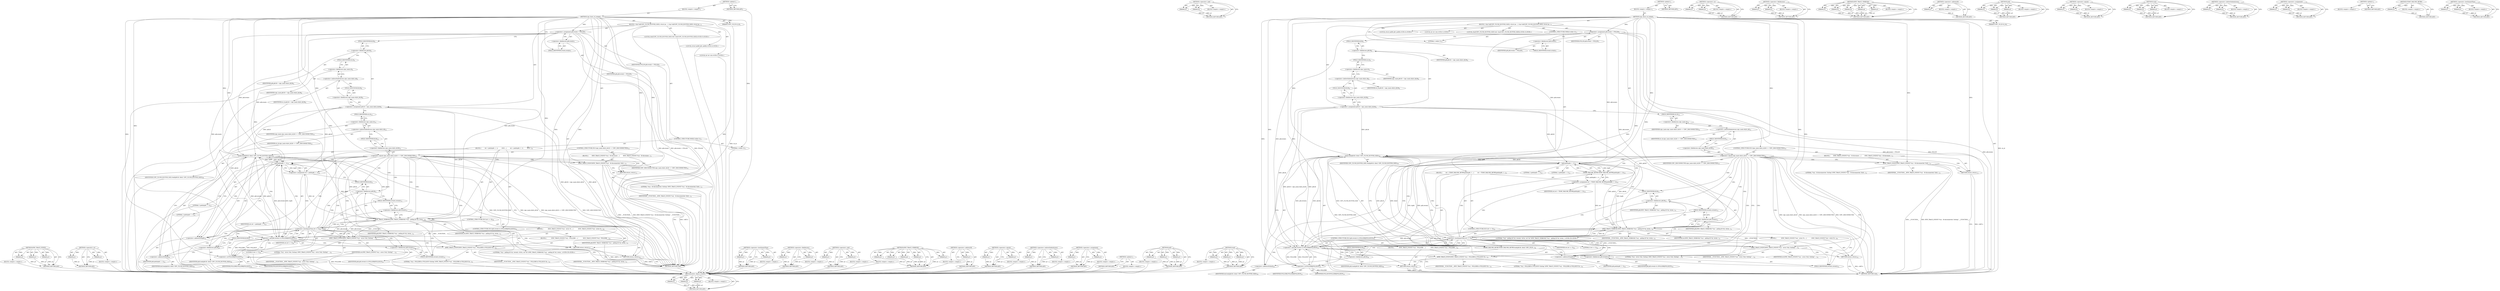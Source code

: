 digraph "&lt;operator&gt;.lessEqualsThan" {
vulnerable_146 [label=<(METHOD,BTIF_TRACE_EVENT)>];
vulnerable_147 [label=<(PARAM,p1)>];
vulnerable_148 [label=<(PARAM,p2)>];
vulnerable_149 [label=<(PARAM,p3)>];
vulnerable_150 [label=<(BLOCK,&lt;empty&gt;,&lt;empty&gt;)>];
vulnerable_151 [label=<(METHOD_RETURN,ANY)>];
vulnerable_175 [label=<(METHOD,&lt;operator&gt;.or)>];
vulnerable_176 [label=<(PARAM,p1)>];
vulnerable_177 [label=<(PARAM,p2)>];
vulnerable_178 [label=<(BLOCK,&lt;empty&gt;,&lt;empty&gt;)>];
vulnerable_179 [label=<(METHOD_RETURN,ANY)>];
vulnerable_6 [label=<(METHOD,&lt;global&gt;)<SUB>1</SUB>>];
vulnerable_7 [label=<(BLOCK,&lt;empty&gt;,&lt;empty&gt;)<SUB>1</SUB>>];
vulnerable_8 [label=<(METHOD,uipc_flush_ch_locked)<SUB>1</SUB>>];
vulnerable_9 [label=<(PARAM,tUIPC_CH_ID ch_id)<SUB>1</SUB>>];
vulnerable_10 [label=<(BLOCK,{
 char buf[UIPC_FLUSH_BUFFER_SIZE];
 struct po...,{
 char buf[UIPC_FLUSH_BUFFER_SIZE];
 struct po...)<SUB>2</SUB>>];
vulnerable_11 [label="<(LOCAL,char[UIPC_FLUSH_BUFFER_SIZE] buf: char[UIPC_FLUSH_BUFFER_SIZE])<SUB>3</SUB>>"];
vulnerable_12 [label="<(LOCAL,struct pollfd pfd: pollfd)<SUB>4</SUB>>"];
vulnerable_13 [label="<(LOCAL,int ret: int)<SUB>5</SUB>>"];
vulnerable_14 [label=<(&lt;operator&gt;.assignment,pfd.events = POLLIN)<SUB>7</SUB>>];
vulnerable_15 [label=<(&lt;operator&gt;.fieldAccess,pfd.events)<SUB>7</SUB>>];
vulnerable_16 [label=<(IDENTIFIER,pfd,pfd.events = POLLIN)<SUB>7</SUB>>];
vulnerable_17 [label=<(FIELD_IDENTIFIER,events,events)<SUB>7</SUB>>];
vulnerable_18 [label=<(IDENTIFIER,POLLIN,pfd.events = POLLIN)<SUB>7</SUB>>];
vulnerable_19 [label=<(&lt;operator&gt;.assignment,pfd.fd = uipc_main.ch[ch_id].fd)<SUB>8</SUB>>];
vulnerable_20 [label=<(&lt;operator&gt;.fieldAccess,pfd.fd)<SUB>8</SUB>>];
vulnerable_21 [label=<(IDENTIFIER,pfd,pfd.fd = uipc_main.ch[ch_id].fd)<SUB>8</SUB>>];
vulnerable_22 [label=<(FIELD_IDENTIFIER,fd,fd)<SUB>8</SUB>>];
vulnerable_23 [label=<(&lt;operator&gt;.fieldAccess,uipc_main.ch[ch_id].fd)<SUB>8</SUB>>];
vulnerable_24 [label=<(&lt;operator&gt;.indirectIndexAccess,uipc_main.ch[ch_id])<SUB>8</SUB>>];
vulnerable_25 [label=<(&lt;operator&gt;.fieldAccess,uipc_main.ch)<SUB>8</SUB>>];
vulnerable_26 [label=<(IDENTIFIER,uipc_main,pfd.fd = uipc_main.ch[ch_id].fd)<SUB>8</SUB>>];
vulnerable_27 [label=<(FIELD_IDENTIFIER,ch,ch)<SUB>8</SUB>>];
vulnerable_28 [label=<(IDENTIFIER,ch_id,pfd.fd = uipc_main.ch[ch_id].fd)<SUB>8</SUB>>];
vulnerable_29 [label=<(FIELD_IDENTIFIER,fd,fd)<SUB>8</SUB>>];
vulnerable_30 [label=<(CONTROL_STRUCTURE,IF,if (uipc_main.ch[ch_id].fd == UIPC_DISCONNECTED))<SUB>10</SUB>>];
vulnerable_31 [label=<(&lt;operator&gt;.equals,uipc_main.ch[ch_id].fd == UIPC_DISCONNECTED)<SUB>10</SUB>>];
vulnerable_32 [label=<(&lt;operator&gt;.fieldAccess,uipc_main.ch[ch_id].fd)<SUB>10</SUB>>];
vulnerable_33 [label=<(&lt;operator&gt;.indirectIndexAccess,uipc_main.ch[ch_id])<SUB>10</SUB>>];
vulnerable_34 [label=<(&lt;operator&gt;.fieldAccess,uipc_main.ch)<SUB>10</SUB>>];
vulnerable_35 [label=<(IDENTIFIER,uipc_main,uipc_main.ch[ch_id].fd == UIPC_DISCONNECTED)<SUB>10</SUB>>];
vulnerable_36 [label=<(FIELD_IDENTIFIER,ch,ch)<SUB>10</SUB>>];
vulnerable_37 [label=<(IDENTIFIER,ch_id,uipc_main.ch[ch_id].fd == UIPC_DISCONNECTED)<SUB>10</SUB>>];
vulnerable_38 [label=<(FIELD_IDENTIFIER,fd,fd)<SUB>10</SUB>>];
vulnerable_39 [label=<(IDENTIFIER,UIPC_DISCONNECTED,uipc_main.ch[ch_id].fd == UIPC_DISCONNECTED)<SUB>10</SUB>>];
vulnerable_40 [label=<(BLOCK,{
        BTIF_TRACE_EVENT(&quot;%s() - fd disconnec...,{
        BTIF_TRACE_EVENT(&quot;%s() - fd disconnec...)<SUB>11</SUB>>];
vulnerable_41 [label=<(BTIF_TRACE_EVENT,BTIF_TRACE_EVENT(&quot;%s() - fd disconnected. Exiti...)<SUB>12</SUB>>];
vulnerable_42 [label=<(LITERAL,&quot;%s() - fd disconnected. Exiting&quot;,BTIF_TRACE_EVENT(&quot;%s() - fd disconnected. Exiti...)<SUB>12</SUB>>];
vulnerable_43 [label=<(IDENTIFIER,__FUNCTION__,BTIF_TRACE_EVENT(&quot;%s() - fd disconnected. Exiti...)<SUB>12</SUB>>];
vulnerable_44 [label=<(RETURN,return;,return;)<SUB>13</SUB>>];
vulnerable_45 [label=<(CONTROL_STRUCTURE,WHILE,while (1))<SUB>17</SUB>>];
vulnerable_46 [label=<(LITERAL,1,while (1))<SUB>17</SUB>>];
vulnerable_47 [label=<(BLOCK,{
        ret = poll(&amp;pfd, 1, 1);
         BTIF...,{
        ret = poll(&amp;pfd, 1, 1);
         BTIF...)<SUB>18</SUB>>];
vulnerable_48 [label=<(&lt;operator&gt;.assignment,ret = poll(&amp;pfd, 1, 1))<SUB>19</SUB>>];
vulnerable_49 [label=<(IDENTIFIER,ret,ret = poll(&amp;pfd, 1, 1))<SUB>19</SUB>>];
vulnerable_50 [label=<(poll,poll(&amp;pfd, 1, 1))<SUB>19</SUB>>];
vulnerable_51 [label=<(&lt;operator&gt;.addressOf,&amp;pfd)<SUB>19</SUB>>];
vulnerable_52 [label=<(IDENTIFIER,pfd,poll(&amp;pfd, 1, 1))<SUB>19</SUB>>];
vulnerable_53 [label=<(LITERAL,1,poll(&amp;pfd, 1, 1))<SUB>19</SUB>>];
vulnerable_54 [label=<(LITERAL,1,poll(&amp;pfd, 1, 1))<SUB>19</SUB>>];
vulnerable_55 [label=<(BTIF_TRACE_VERBOSE,BTIF_TRACE_VERBOSE(&quot;%s() - polling fd %d, reven...)<SUB>20</SUB>>];
vulnerable_56 [label="<(LITERAL,&quot;%s() - polling fd %d, revents: 0x%x, ret %d&quot;,BTIF_TRACE_VERBOSE(&quot;%s() - polling fd %d, reven...)<SUB>20</SUB>>"];
vulnerable_57 [label=<(IDENTIFIER,__FUNCTION__,BTIF_TRACE_VERBOSE(&quot;%s() - polling fd %d, reven...)<SUB>21</SUB>>];
vulnerable_58 [label=<(&lt;operator&gt;.fieldAccess,pfd.fd)<SUB>21</SUB>>];
vulnerable_59 [label=<(IDENTIFIER,pfd,BTIF_TRACE_VERBOSE(&quot;%s() - polling fd %d, reven...)<SUB>21</SUB>>];
vulnerable_60 [label=<(FIELD_IDENTIFIER,fd,fd)<SUB>21</SUB>>];
vulnerable_61 [label=<(&lt;operator&gt;.fieldAccess,pfd.revents)<SUB>21</SUB>>];
vulnerable_62 [label=<(IDENTIFIER,pfd,BTIF_TRACE_VERBOSE(&quot;%s() - polling fd %d, reven...)<SUB>21</SUB>>];
vulnerable_63 [label=<(FIELD_IDENTIFIER,revents,revents)<SUB>21</SUB>>];
vulnerable_64 [label=<(IDENTIFIER,ret,BTIF_TRACE_VERBOSE(&quot;%s() - polling fd %d, reven...)<SUB>21</SUB>>];
vulnerable_65 [label=<(CONTROL_STRUCTURE,IF,if (pfd.revents &amp; (POLLERR|POLLHUP)))<SUB>23</SUB>>];
vulnerable_66 [label=<(&lt;operator&gt;.and,pfd.revents &amp; (POLLERR|POLLHUP))<SUB>23</SUB>>];
vulnerable_67 [label=<(&lt;operator&gt;.fieldAccess,pfd.revents)<SUB>23</SUB>>];
vulnerable_68 [label=<(IDENTIFIER,pfd,pfd.revents &amp; (POLLERR|POLLHUP))<SUB>23</SUB>>];
vulnerable_69 [label=<(FIELD_IDENTIFIER,revents,revents)<SUB>23</SUB>>];
vulnerable_70 [label=<(&lt;operator&gt;.or,POLLERR|POLLHUP)<SUB>23</SUB>>];
vulnerable_71 [label=<(IDENTIFIER,POLLERR,POLLERR|POLLHUP)<SUB>23</SUB>>];
vulnerable_72 [label=<(IDENTIFIER,POLLHUP,POLLERR|POLLHUP)<SUB>23</SUB>>];
vulnerable_73 [label=<(BLOCK,{
            BTIF_TRACE_EVENT(&quot;%s() - POLLERR ...,{
            BTIF_TRACE_EVENT(&quot;%s() - POLLERR ...)<SUB>24</SUB>>];
vulnerable_74 [label=<(BTIF_TRACE_EVENT,BTIF_TRACE_EVENT(&quot;%s() - POLLERR or POLLHUP. Ex...)<SUB>25</SUB>>];
vulnerable_75 [label=<(LITERAL,&quot;%s() - POLLERR or POLLHUP. Exiting&quot;,BTIF_TRACE_EVENT(&quot;%s() - POLLERR or POLLHUP. Ex...)<SUB>25</SUB>>];
vulnerable_76 [label=<(IDENTIFIER,__FUNCTION__,BTIF_TRACE_EVENT(&quot;%s() - POLLERR or POLLHUP. Ex...)<SUB>25</SUB>>];
vulnerable_77 [label=<(RETURN,return;,return;)<SUB>26</SUB>>];
vulnerable_78 [label=<(CONTROL_STRUCTURE,IF,if (ret &lt;= 0))<SUB>29</SUB>>];
vulnerable_79 [label=<(&lt;operator&gt;.lessEqualsThan,ret &lt;= 0)<SUB>29</SUB>>];
vulnerable_80 [label=<(IDENTIFIER,ret,ret &lt;= 0)<SUB>29</SUB>>];
vulnerable_81 [label=<(LITERAL,0,ret &lt;= 0)<SUB>29</SUB>>];
vulnerable_82 [label=<(BLOCK,{
            BTIF_TRACE_EVENT(&quot;%s() - error (%...,{
            BTIF_TRACE_EVENT(&quot;%s() - error (%...)<SUB>30</SUB>>];
vulnerable_83 [label=<(BTIF_TRACE_EVENT,BTIF_TRACE_EVENT(&quot;%s() - error (%d). Exiting&quot;, ...)<SUB>31</SUB>>];
vulnerable_84 [label=<(LITERAL,&quot;%s() - error (%d). Exiting&quot;,BTIF_TRACE_EVENT(&quot;%s() - error (%d). Exiting&quot;, ...)<SUB>31</SUB>>];
vulnerable_85 [label=<(IDENTIFIER,__FUNCTION__,BTIF_TRACE_EVENT(&quot;%s() - error (%d). Exiting&quot;, ...)<SUB>31</SUB>>];
vulnerable_86 [label=<(IDENTIFIER,ret,BTIF_TRACE_EVENT(&quot;%s() - error (%d). Exiting&quot;, ...)<SUB>31</SUB>>];
vulnerable_87 [label=<(RETURN,return;,return;)<SUB>32</SUB>>];
vulnerable_88 [label=<(read,read(pfd.fd, &amp;buf, UIPC_FLUSH_BUFFER_SIZE))<SUB>38</SUB>>];
vulnerable_89 [label=<(&lt;operator&gt;.fieldAccess,pfd.fd)<SUB>38</SUB>>];
vulnerable_90 [label=<(IDENTIFIER,pfd,read(pfd.fd, &amp;buf, UIPC_FLUSH_BUFFER_SIZE))<SUB>38</SUB>>];
vulnerable_91 [label=<(FIELD_IDENTIFIER,fd,fd)<SUB>38</SUB>>];
vulnerable_92 [label=<(&lt;operator&gt;.addressOf,&amp;buf)<SUB>38</SUB>>];
vulnerable_93 [label=<(IDENTIFIER,buf,read(pfd.fd, &amp;buf, UIPC_FLUSH_BUFFER_SIZE))<SUB>38</SUB>>];
vulnerable_94 [label=<(IDENTIFIER,UIPC_FLUSH_BUFFER_SIZE,read(pfd.fd, &amp;buf, UIPC_FLUSH_BUFFER_SIZE))<SUB>38</SUB>>];
vulnerable_95 [label=<(METHOD_RETURN,void)<SUB>1</SUB>>];
vulnerable_97 [label=<(METHOD_RETURN,ANY)<SUB>1</SUB>>];
vulnerable_180 [label=<(METHOD,&lt;operator&gt;.lessEqualsThan)>];
vulnerable_181 [label=<(PARAM,p1)>];
vulnerable_182 [label=<(PARAM,p2)>];
vulnerable_183 [label=<(BLOCK,&lt;empty&gt;,&lt;empty&gt;)>];
vulnerable_184 [label=<(METHOD_RETURN,ANY)>];
vulnerable_131 [label=<(METHOD,&lt;operator&gt;.fieldAccess)>];
vulnerable_132 [label=<(PARAM,p1)>];
vulnerable_133 [label=<(PARAM,p2)>];
vulnerable_134 [label=<(BLOCK,&lt;empty&gt;,&lt;empty&gt;)>];
vulnerable_135 [label=<(METHOD_RETURN,ANY)>];
vulnerable_170 [label=<(METHOD,&lt;operator&gt;.and)>];
vulnerable_171 [label=<(PARAM,p1)>];
vulnerable_172 [label=<(PARAM,p2)>];
vulnerable_173 [label=<(BLOCK,&lt;empty&gt;,&lt;empty&gt;)>];
vulnerable_174 [label=<(METHOD_RETURN,ANY)>];
vulnerable_162 [label=<(METHOD,BTIF_TRACE_VERBOSE)>];
vulnerable_163 [label=<(PARAM,p1)>];
vulnerable_164 [label=<(PARAM,p2)>];
vulnerable_165 [label=<(PARAM,p3)>];
vulnerable_166 [label=<(PARAM,p4)>];
vulnerable_167 [label=<(PARAM,p5)>];
vulnerable_168 [label=<(BLOCK,&lt;empty&gt;,&lt;empty&gt;)>];
vulnerable_169 [label=<(METHOD_RETURN,ANY)>];
vulnerable_158 [label=<(METHOD,&lt;operator&gt;.addressOf)>];
vulnerable_159 [label=<(PARAM,p1)>];
vulnerable_160 [label=<(BLOCK,&lt;empty&gt;,&lt;empty&gt;)>];
vulnerable_161 [label=<(METHOD_RETURN,ANY)>];
vulnerable_141 [label=<(METHOD,&lt;operator&gt;.equals)>];
vulnerable_142 [label=<(PARAM,p1)>];
vulnerable_143 [label=<(PARAM,p2)>];
vulnerable_144 [label=<(BLOCK,&lt;empty&gt;,&lt;empty&gt;)>];
vulnerable_145 [label=<(METHOD_RETURN,ANY)>];
vulnerable_136 [label=<(METHOD,&lt;operator&gt;.indirectIndexAccess)>];
vulnerable_137 [label=<(PARAM,p1)>];
vulnerable_138 [label=<(PARAM,p2)>];
vulnerable_139 [label=<(BLOCK,&lt;empty&gt;,&lt;empty&gt;)>];
vulnerable_140 [label=<(METHOD_RETURN,ANY)>];
vulnerable_126 [label=<(METHOD,&lt;operator&gt;.assignment)>];
vulnerable_127 [label=<(PARAM,p1)>];
vulnerable_128 [label=<(PARAM,p2)>];
vulnerable_129 [label=<(BLOCK,&lt;empty&gt;,&lt;empty&gt;)>];
vulnerable_130 [label=<(METHOD_RETURN,ANY)>];
vulnerable_120 [label=<(METHOD,&lt;global&gt;)<SUB>1</SUB>>];
vulnerable_121 [label=<(BLOCK,&lt;empty&gt;,&lt;empty&gt;)>];
vulnerable_122 [label=<(METHOD_RETURN,ANY)>];
vulnerable_152 [label=<(METHOD,poll)>];
vulnerable_153 [label=<(PARAM,p1)>];
vulnerable_154 [label=<(PARAM,p2)>];
vulnerable_155 [label=<(PARAM,p3)>];
vulnerable_156 [label=<(BLOCK,&lt;empty&gt;,&lt;empty&gt;)>];
vulnerable_157 [label=<(METHOD_RETURN,ANY)>];
vulnerable_185 [label=<(METHOD,read)>];
vulnerable_186 [label=<(PARAM,p1)>];
vulnerable_187 [label=<(PARAM,p2)>];
vulnerable_188 [label=<(PARAM,p3)>];
vulnerable_189 [label=<(BLOCK,&lt;empty&gt;,&lt;empty&gt;)>];
vulnerable_190 [label=<(METHOD_RETURN,ANY)>];
fixed_148 [label=<(METHOD,BTIF_TRACE_EVENT)>];
fixed_149 [label=<(PARAM,p1)>];
fixed_150 [label=<(PARAM,p2)>];
fixed_151 [label=<(PARAM,p3)>];
fixed_152 [label=<(BLOCK,&lt;empty&gt;,&lt;empty&gt;)>];
fixed_153 [label=<(METHOD_RETURN,ANY)>];
fixed_176 [label=<(METHOD,&lt;operator&gt;.and)>];
fixed_177 [label=<(PARAM,p1)>];
fixed_178 [label=<(PARAM,p2)>];
fixed_179 [label=<(BLOCK,&lt;empty&gt;,&lt;empty&gt;)>];
fixed_180 [label=<(METHOD_RETURN,ANY)>];
fixed_6 [label=<(METHOD,&lt;global&gt;)<SUB>1</SUB>>];
fixed_7 [label=<(BLOCK,&lt;empty&gt;,&lt;empty&gt;)<SUB>1</SUB>>];
fixed_8 [label=<(METHOD,uipc_flush_ch_locked)<SUB>1</SUB>>];
fixed_9 [label=<(PARAM,tUIPC_CH_ID ch_id)<SUB>1</SUB>>];
fixed_10 [label=<(BLOCK,{
 char buf[UIPC_FLUSH_BUFFER_SIZE];
 struct po...,{
 char buf[UIPC_FLUSH_BUFFER_SIZE];
 struct po...)<SUB>2</SUB>>];
fixed_11 [label="<(LOCAL,char[UIPC_FLUSH_BUFFER_SIZE] buf: char[UIPC_FLUSH_BUFFER_SIZE])<SUB>3</SUB>>"];
fixed_12 [label="<(LOCAL,struct pollfd pfd: pollfd)<SUB>4</SUB>>"];
fixed_13 [label="<(LOCAL,int ret: int)<SUB>5</SUB>>"];
fixed_14 [label=<(&lt;operator&gt;.assignment,pfd.events = POLLIN)<SUB>7</SUB>>];
fixed_15 [label=<(&lt;operator&gt;.fieldAccess,pfd.events)<SUB>7</SUB>>];
fixed_16 [label=<(IDENTIFIER,pfd,pfd.events = POLLIN)<SUB>7</SUB>>];
fixed_17 [label=<(FIELD_IDENTIFIER,events,events)<SUB>7</SUB>>];
fixed_18 [label=<(IDENTIFIER,POLLIN,pfd.events = POLLIN)<SUB>7</SUB>>];
fixed_19 [label=<(&lt;operator&gt;.assignment,pfd.fd = uipc_main.ch[ch_id].fd)<SUB>8</SUB>>];
fixed_20 [label=<(&lt;operator&gt;.fieldAccess,pfd.fd)<SUB>8</SUB>>];
fixed_21 [label=<(IDENTIFIER,pfd,pfd.fd = uipc_main.ch[ch_id].fd)<SUB>8</SUB>>];
fixed_22 [label=<(FIELD_IDENTIFIER,fd,fd)<SUB>8</SUB>>];
fixed_23 [label=<(&lt;operator&gt;.fieldAccess,uipc_main.ch[ch_id].fd)<SUB>8</SUB>>];
fixed_24 [label=<(&lt;operator&gt;.indirectIndexAccess,uipc_main.ch[ch_id])<SUB>8</SUB>>];
fixed_25 [label=<(&lt;operator&gt;.fieldAccess,uipc_main.ch)<SUB>8</SUB>>];
fixed_26 [label=<(IDENTIFIER,uipc_main,pfd.fd = uipc_main.ch[ch_id].fd)<SUB>8</SUB>>];
fixed_27 [label=<(FIELD_IDENTIFIER,ch,ch)<SUB>8</SUB>>];
fixed_28 [label=<(IDENTIFIER,ch_id,pfd.fd = uipc_main.ch[ch_id].fd)<SUB>8</SUB>>];
fixed_29 [label=<(FIELD_IDENTIFIER,fd,fd)<SUB>8</SUB>>];
fixed_30 [label=<(CONTROL_STRUCTURE,IF,if (uipc_main.ch[ch_id].fd == UIPC_DISCONNECTED))<SUB>10</SUB>>];
fixed_31 [label=<(&lt;operator&gt;.equals,uipc_main.ch[ch_id].fd == UIPC_DISCONNECTED)<SUB>10</SUB>>];
fixed_32 [label=<(&lt;operator&gt;.fieldAccess,uipc_main.ch[ch_id].fd)<SUB>10</SUB>>];
fixed_33 [label=<(&lt;operator&gt;.indirectIndexAccess,uipc_main.ch[ch_id])<SUB>10</SUB>>];
fixed_34 [label=<(&lt;operator&gt;.fieldAccess,uipc_main.ch)<SUB>10</SUB>>];
fixed_35 [label=<(IDENTIFIER,uipc_main,uipc_main.ch[ch_id].fd == UIPC_DISCONNECTED)<SUB>10</SUB>>];
fixed_36 [label=<(FIELD_IDENTIFIER,ch,ch)<SUB>10</SUB>>];
fixed_37 [label=<(IDENTIFIER,ch_id,uipc_main.ch[ch_id].fd == UIPC_DISCONNECTED)<SUB>10</SUB>>];
fixed_38 [label=<(FIELD_IDENTIFIER,fd,fd)<SUB>10</SUB>>];
fixed_39 [label=<(IDENTIFIER,UIPC_DISCONNECTED,uipc_main.ch[ch_id].fd == UIPC_DISCONNECTED)<SUB>10</SUB>>];
fixed_40 [label=<(BLOCK,{
        BTIF_TRACE_EVENT(&quot;%s() - fd disconnec...,{
        BTIF_TRACE_EVENT(&quot;%s() - fd disconnec...)<SUB>11</SUB>>];
fixed_41 [label=<(BTIF_TRACE_EVENT,BTIF_TRACE_EVENT(&quot;%s() - fd disconnected. Exiti...)<SUB>12</SUB>>];
fixed_42 [label=<(LITERAL,&quot;%s() - fd disconnected. Exiting&quot;,BTIF_TRACE_EVENT(&quot;%s() - fd disconnected. Exiti...)<SUB>12</SUB>>];
fixed_43 [label=<(IDENTIFIER,__FUNCTION__,BTIF_TRACE_EVENT(&quot;%s() - fd disconnected. Exiti...)<SUB>12</SUB>>];
fixed_44 [label=<(RETURN,return;,return;)<SUB>13</SUB>>];
fixed_45 [label=<(CONTROL_STRUCTURE,WHILE,while (1))<SUB>17</SUB>>];
fixed_46 [label=<(LITERAL,1,while (1))<SUB>17</SUB>>];
fixed_47 [label=<(BLOCK,{
        ret = TEMP_FAILURE_RETRY(poll(&amp;pfd, 1...,{
        ret = TEMP_FAILURE_RETRY(poll(&amp;pfd, 1...)<SUB>18</SUB>>];
fixed_48 [label=<(&lt;operator&gt;.assignment,ret = TEMP_FAILURE_RETRY(poll(&amp;pfd, 1, 1)))<SUB>19</SUB>>];
fixed_49 [label=<(IDENTIFIER,ret,ret = TEMP_FAILURE_RETRY(poll(&amp;pfd, 1, 1)))<SUB>19</SUB>>];
fixed_50 [label=<(TEMP_FAILURE_RETRY,TEMP_FAILURE_RETRY(poll(&amp;pfd, 1, 1)))<SUB>19</SUB>>];
fixed_51 [label=<(poll,poll(&amp;pfd, 1, 1))<SUB>19</SUB>>];
fixed_52 [label=<(&lt;operator&gt;.addressOf,&amp;pfd)<SUB>19</SUB>>];
fixed_53 [label=<(IDENTIFIER,pfd,poll(&amp;pfd, 1, 1))<SUB>19</SUB>>];
fixed_54 [label=<(LITERAL,1,poll(&amp;pfd, 1, 1))<SUB>19</SUB>>];
fixed_55 [label=<(LITERAL,1,poll(&amp;pfd, 1, 1))<SUB>19</SUB>>];
fixed_56 [label=<(BTIF_TRACE_VERBOSE,BTIF_TRACE_VERBOSE(&quot;%s() - polling fd %d, reven...)<SUB>20</SUB>>];
fixed_57 [label="<(LITERAL,&quot;%s() - polling fd %d, revents: 0x%x, ret %d&quot;,BTIF_TRACE_VERBOSE(&quot;%s() - polling fd %d, reven...)<SUB>20</SUB>>"];
fixed_58 [label=<(IDENTIFIER,__FUNCTION__,BTIF_TRACE_VERBOSE(&quot;%s() - polling fd %d, reven...)<SUB>21</SUB>>];
fixed_59 [label=<(&lt;operator&gt;.fieldAccess,pfd.fd)<SUB>21</SUB>>];
fixed_60 [label=<(IDENTIFIER,pfd,BTIF_TRACE_VERBOSE(&quot;%s() - polling fd %d, reven...)<SUB>21</SUB>>];
fixed_61 [label=<(FIELD_IDENTIFIER,fd,fd)<SUB>21</SUB>>];
fixed_62 [label=<(&lt;operator&gt;.fieldAccess,pfd.revents)<SUB>21</SUB>>];
fixed_63 [label=<(IDENTIFIER,pfd,BTIF_TRACE_VERBOSE(&quot;%s() - polling fd %d, reven...)<SUB>21</SUB>>];
fixed_64 [label=<(FIELD_IDENTIFIER,revents,revents)<SUB>21</SUB>>];
fixed_65 [label=<(IDENTIFIER,ret,BTIF_TRACE_VERBOSE(&quot;%s() - polling fd %d, reven...)<SUB>21</SUB>>];
fixed_66 [label=<(CONTROL_STRUCTURE,IF,if (pfd.revents &amp; (POLLERR|POLLHUP)))<SUB>23</SUB>>];
fixed_67 [label=<(&lt;operator&gt;.and,pfd.revents &amp; (POLLERR|POLLHUP))<SUB>23</SUB>>];
fixed_68 [label=<(&lt;operator&gt;.fieldAccess,pfd.revents)<SUB>23</SUB>>];
fixed_69 [label=<(IDENTIFIER,pfd,pfd.revents &amp; (POLLERR|POLLHUP))<SUB>23</SUB>>];
fixed_70 [label=<(FIELD_IDENTIFIER,revents,revents)<SUB>23</SUB>>];
fixed_71 [label=<(&lt;operator&gt;.or,POLLERR|POLLHUP)<SUB>23</SUB>>];
fixed_72 [label=<(IDENTIFIER,POLLERR,POLLERR|POLLHUP)<SUB>23</SUB>>];
fixed_73 [label=<(IDENTIFIER,POLLHUP,POLLERR|POLLHUP)<SUB>23</SUB>>];
fixed_74 [label=<(BLOCK,{
            BTIF_TRACE_EVENT(&quot;%s() - POLLERR ...,{
            BTIF_TRACE_EVENT(&quot;%s() - POLLERR ...)<SUB>24</SUB>>];
fixed_75 [label=<(BTIF_TRACE_EVENT,BTIF_TRACE_EVENT(&quot;%s() - POLLERR or POLLHUP. Ex...)<SUB>25</SUB>>];
fixed_76 [label=<(LITERAL,&quot;%s() - POLLERR or POLLHUP. Exiting&quot;,BTIF_TRACE_EVENT(&quot;%s() - POLLERR or POLLHUP. Ex...)<SUB>25</SUB>>];
fixed_77 [label=<(IDENTIFIER,__FUNCTION__,BTIF_TRACE_EVENT(&quot;%s() - POLLERR or POLLHUP. Ex...)<SUB>25</SUB>>];
fixed_78 [label=<(RETURN,return;,return;)<SUB>26</SUB>>];
fixed_79 [label=<(CONTROL_STRUCTURE,IF,if (ret &lt;= 0))<SUB>29</SUB>>];
fixed_80 [label=<(&lt;operator&gt;.lessEqualsThan,ret &lt;= 0)<SUB>29</SUB>>];
fixed_81 [label=<(IDENTIFIER,ret,ret &lt;= 0)<SUB>29</SUB>>];
fixed_82 [label=<(LITERAL,0,ret &lt;= 0)<SUB>29</SUB>>];
fixed_83 [label=<(BLOCK,{
            BTIF_TRACE_EVENT(&quot;%s() - error (%...,{
            BTIF_TRACE_EVENT(&quot;%s() - error (%...)<SUB>30</SUB>>];
fixed_84 [label=<(BTIF_TRACE_EVENT,BTIF_TRACE_EVENT(&quot;%s() - error (%d). Exiting&quot;, ...)<SUB>31</SUB>>];
fixed_85 [label=<(LITERAL,&quot;%s() - error (%d). Exiting&quot;,BTIF_TRACE_EVENT(&quot;%s() - error (%d). Exiting&quot;, ...)<SUB>31</SUB>>];
fixed_86 [label=<(IDENTIFIER,__FUNCTION__,BTIF_TRACE_EVENT(&quot;%s() - error (%d). Exiting&quot;, ...)<SUB>31</SUB>>];
fixed_87 [label=<(IDENTIFIER,ret,BTIF_TRACE_EVENT(&quot;%s() - error (%d). Exiting&quot;, ...)<SUB>31</SUB>>];
fixed_88 [label=<(RETURN,return;,return;)<SUB>32</SUB>>];
fixed_89 [label=<(TEMP_FAILURE_RETRY,TEMP_FAILURE_RETRY(read(pfd.fd, &amp;buf, UIPC_FLUS...)<SUB>38</SUB>>];
fixed_90 [label=<(read,read(pfd.fd, &amp;buf, UIPC_FLUSH_BUFFER_SIZE))<SUB>38</SUB>>];
fixed_91 [label=<(&lt;operator&gt;.fieldAccess,pfd.fd)<SUB>38</SUB>>];
fixed_92 [label=<(IDENTIFIER,pfd,read(pfd.fd, &amp;buf, UIPC_FLUSH_BUFFER_SIZE))<SUB>38</SUB>>];
fixed_93 [label=<(FIELD_IDENTIFIER,fd,fd)<SUB>38</SUB>>];
fixed_94 [label=<(&lt;operator&gt;.addressOf,&amp;buf)<SUB>38</SUB>>];
fixed_95 [label=<(IDENTIFIER,buf,read(pfd.fd, &amp;buf, UIPC_FLUSH_BUFFER_SIZE))<SUB>38</SUB>>];
fixed_96 [label=<(IDENTIFIER,UIPC_FLUSH_BUFFER_SIZE,read(pfd.fd, &amp;buf, UIPC_FLUSH_BUFFER_SIZE))<SUB>38</SUB>>];
fixed_97 [label=<(METHOD_RETURN,void)<SUB>1</SUB>>];
fixed_99 [label=<(METHOD_RETURN,ANY)<SUB>1</SUB>>];
fixed_181 [label=<(METHOD,&lt;operator&gt;.or)>];
fixed_182 [label=<(PARAM,p1)>];
fixed_183 [label=<(PARAM,p2)>];
fixed_184 [label=<(BLOCK,&lt;empty&gt;,&lt;empty&gt;)>];
fixed_185 [label=<(METHOD_RETURN,ANY)>];
fixed_133 [label=<(METHOD,&lt;operator&gt;.fieldAccess)>];
fixed_134 [label=<(PARAM,p1)>];
fixed_135 [label=<(PARAM,p2)>];
fixed_136 [label=<(BLOCK,&lt;empty&gt;,&lt;empty&gt;)>];
fixed_137 [label=<(METHOD_RETURN,ANY)>];
fixed_168 [label=<(METHOD,BTIF_TRACE_VERBOSE)>];
fixed_169 [label=<(PARAM,p1)>];
fixed_170 [label=<(PARAM,p2)>];
fixed_171 [label=<(PARAM,p3)>];
fixed_172 [label=<(PARAM,p4)>];
fixed_173 [label=<(PARAM,p5)>];
fixed_174 [label=<(BLOCK,&lt;empty&gt;,&lt;empty&gt;)>];
fixed_175 [label=<(METHOD_RETURN,ANY)>];
fixed_164 [label=<(METHOD,&lt;operator&gt;.addressOf)>];
fixed_165 [label=<(PARAM,p1)>];
fixed_166 [label=<(BLOCK,&lt;empty&gt;,&lt;empty&gt;)>];
fixed_167 [label=<(METHOD_RETURN,ANY)>];
fixed_158 [label=<(METHOD,poll)>];
fixed_159 [label=<(PARAM,p1)>];
fixed_160 [label=<(PARAM,p2)>];
fixed_161 [label=<(PARAM,p3)>];
fixed_162 [label=<(BLOCK,&lt;empty&gt;,&lt;empty&gt;)>];
fixed_163 [label=<(METHOD_RETURN,ANY)>];
fixed_143 [label=<(METHOD,&lt;operator&gt;.equals)>];
fixed_144 [label=<(PARAM,p1)>];
fixed_145 [label=<(PARAM,p2)>];
fixed_146 [label=<(BLOCK,&lt;empty&gt;,&lt;empty&gt;)>];
fixed_147 [label=<(METHOD_RETURN,ANY)>];
fixed_191 [label=<(METHOD,read)>];
fixed_192 [label=<(PARAM,p1)>];
fixed_193 [label=<(PARAM,p2)>];
fixed_194 [label=<(PARAM,p3)>];
fixed_195 [label=<(BLOCK,&lt;empty&gt;,&lt;empty&gt;)>];
fixed_196 [label=<(METHOD_RETURN,ANY)>];
fixed_138 [label=<(METHOD,&lt;operator&gt;.indirectIndexAccess)>];
fixed_139 [label=<(PARAM,p1)>];
fixed_140 [label=<(PARAM,p2)>];
fixed_141 [label=<(BLOCK,&lt;empty&gt;,&lt;empty&gt;)>];
fixed_142 [label=<(METHOD_RETURN,ANY)>];
fixed_128 [label=<(METHOD,&lt;operator&gt;.assignment)>];
fixed_129 [label=<(PARAM,p1)>];
fixed_130 [label=<(PARAM,p2)>];
fixed_131 [label=<(BLOCK,&lt;empty&gt;,&lt;empty&gt;)>];
fixed_132 [label=<(METHOD_RETURN,ANY)>];
fixed_122 [label=<(METHOD,&lt;global&gt;)<SUB>1</SUB>>];
fixed_123 [label=<(BLOCK,&lt;empty&gt;,&lt;empty&gt;)>];
fixed_124 [label=<(METHOD_RETURN,ANY)>];
fixed_154 [label=<(METHOD,TEMP_FAILURE_RETRY)>];
fixed_155 [label=<(PARAM,p1)>];
fixed_156 [label=<(BLOCK,&lt;empty&gt;,&lt;empty&gt;)>];
fixed_157 [label=<(METHOD_RETURN,ANY)>];
fixed_186 [label=<(METHOD,&lt;operator&gt;.lessEqualsThan)>];
fixed_187 [label=<(PARAM,p1)>];
fixed_188 [label=<(PARAM,p2)>];
fixed_189 [label=<(BLOCK,&lt;empty&gt;,&lt;empty&gt;)>];
fixed_190 [label=<(METHOD_RETURN,ANY)>];
vulnerable_146 -> vulnerable_147  [key=0, label="AST: "];
vulnerable_146 -> vulnerable_147  [key=1, label="DDG: "];
vulnerable_146 -> vulnerable_150  [key=0, label="AST: "];
vulnerable_146 -> vulnerable_148  [key=0, label="AST: "];
vulnerable_146 -> vulnerable_148  [key=1, label="DDG: "];
vulnerable_146 -> vulnerable_151  [key=0, label="AST: "];
vulnerable_146 -> vulnerable_151  [key=1, label="CFG: "];
vulnerable_146 -> vulnerable_149  [key=0, label="AST: "];
vulnerable_146 -> vulnerable_149  [key=1, label="DDG: "];
vulnerable_147 -> vulnerable_151  [key=0, label="DDG: p1"];
vulnerable_148 -> vulnerable_151  [key=0, label="DDG: p2"];
vulnerable_149 -> vulnerable_151  [key=0, label="DDG: p3"];
vulnerable_150 -> fixed_148  [key=0];
vulnerable_151 -> fixed_148  [key=0];
vulnerable_175 -> vulnerable_176  [key=0, label="AST: "];
vulnerable_175 -> vulnerable_176  [key=1, label="DDG: "];
vulnerable_175 -> vulnerable_178  [key=0, label="AST: "];
vulnerable_175 -> vulnerable_177  [key=0, label="AST: "];
vulnerable_175 -> vulnerable_177  [key=1, label="DDG: "];
vulnerable_175 -> vulnerable_179  [key=0, label="AST: "];
vulnerable_175 -> vulnerable_179  [key=1, label="CFG: "];
vulnerable_176 -> vulnerable_179  [key=0, label="DDG: p1"];
vulnerable_177 -> vulnerable_179  [key=0, label="DDG: p2"];
vulnerable_178 -> fixed_148  [key=0];
vulnerable_179 -> fixed_148  [key=0];
vulnerable_6 -> vulnerable_7  [key=0, label="AST: "];
vulnerable_6 -> vulnerable_97  [key=0, label="AST: "];
vulnerable_6 -> vulnerable_97  [key=1, label="CFG: "];
vulnerable_7 -> vulnerable_8  [key=0, label="AST: "];
vulnerable_8 -> vulnerable_9  [key=0, label="AST: "];
vulnerable_8 -> vulnerable_9  [key=1, label="DDG: "];
vulnerable_8 -> vulnerable_10  [key=0, label="AST: "];
vulnerable_8 -> vulnerable_95  [key=0, label="AST: "];
vulnerable_8 -> vulnerable_17  [key=0, label="CFG: "];
vulnerable_8 -> vulnerable_14  [key=0, label="DDG: "];
vulnerable_8 -> vulnerable_46  [key=0, label="DDG: "];
vulnerable_8 -> vulnerable_31  [key=0, label="DDG: "];
vulnerable_8 -> vulnerable_44  [key=0, label="DDG: "];
vulnerable_8 -> vulnerable_41  [key=0, label="DDG: "];
vulnerable_8 -> vulnerable_55  [key=0, label="DDG: "];
vulnerable_8 -> vulnerable_88  [key=0, label="DDG: "];
vulnerable_8 -> vulnerable_50  [key=0, label="DDG: "];
vulnerable_8 -> vulnerable_66  [key=0, label="DDG: "];
vulnerable_8 -> vulnerable_77  [key=0, label="DDG: "];
vulnerable_8 -> vulnerable_79  [key=0, label="DDG: "];
vulnerable_8 -> vulnerable_87  [key=0, label="DDG: "];
vulnerable_8 -> vulnerable_70  [key=0, label="DDG: "];
vulnerable_8 -> vulnerable_74  [key=0, label="DDG: "];
vulnerable_8 -> vulnerable_83  [key=0, label="DDG: "];
vulnerable_9 -> vulnerable_95  [key=0, label="DDG: ch_id"];
vulnerable_10 -> vulnerable_11  [key=0, label="AST: "];
vulnerable_10 -> vulnerable_12  [key=0, label="AST: "];
vulnerable_10 -> vulnerable_13  [key=0, label="AST: "];
vulnerable_10 -> vulnerable_14  [key=0, label="AST: "];
vulnerable_10 -> vulnerable_19  [key=0, label="AST: "];
vulnerable_10 -> vulnerable_30  [key=0, label="AST: "];
vulnerable_10 -> vulnerable_45  [key=0, label="AST: "];
vulnerable_11 -> fixed_148  [key=0];
vulnerable_12 -> fixed_148  [key=0];
vulnerable_13 -> fixed_148  [key=0];
vulnerable_14 -> vulnerable_15  [key=0, label="AST: "];
vulnerable_14 -> vulnerable_18  [key=0, label="AST: "];
vulnerable_14 -> vulnerable_22  [key=0, label="CFG: "];
vulnerable_14 -> vulnerable_95  [key=0, label="DDG: pfd.events"];
vulnerable_14 -> vulnerable_95  [key=1, label="DDG: pfd.events = POLLIN"];
vulnerable_14 -> vulnerable_95  [key=2, label="DDG: POLLIN"];
vulnerable_14 -> vulnerable_55  [key=0, label="DDG: pfd.events"];
vulnerable_14 -> vulnerable_88  [key=0, label="DDG: pfd.events"];
vulnerable_14 -> vulnerable_50  [key=0, label="DDG: pfd.events"];
vulnerable_14 -> vulnerable_66  [key=0, label="DDG: pfd.events"];
vulnerable_15 -> vulnerable_16  [key=0, label="AST: "];
vulnerable_15 -> vulnerable_17  [key=0, label="AST: "];
vulnerable_15 -> vulnerable_14  [key=0, label="CFG: "];
vulnerable_16 -> fixed_148  [key=0];
vulnerable_17 -> vulnerable_15  [key=0, label="CFG: "];
vulnerable_18 -> fixed_148  [key=0];
vulnerable_19 -> vulnerable_20  [key=0, label="AST: "];
vulnerable_19 -> vulnerable_23  [key=0, label="AST: "];
vulnerable_19 -> vulnerable_36  [key=0, label="CFG: "];
vulnerable_19 -> vulnerable_95  [key=0, label="DDG: pfd.fd"];
vulnerable_19 -> vulnerable_95  [key=1, label="DDG: pfd.fd = uipc_main.ch[ch_id].fd"];
vulnerable_19 -> vulnerable_55  [key=0, label="DDG: pfd.fd"];
vulnerable_19 -> vulnerable_88  [key=0, label="DDG: pfd.fd"];
vulnerable_19 -> vulnerable_50  [key=0, label="DDG: pfd.fd"];
vulnerable_19 -> vulnerable_66  [key=0, label="DDG: pfd.fd"];
vulnerable_20 -> vulnerable_21  [key=0, label="AST: "];
vulnerable_20 -> vulnerable_22  [key=0, label="AST: "];
vulnerable_20 -> vulnerable_27  [key=0, label="CFG: "];
vulnerable_21 -> fixed_148  [key=0];
vulnerable_22 -> vulnerable_20  [key=0, label="CFG: "];
vulnerable_23 -> vulnerable_24  [key=0, label="AST: "];
vulnerable_23 -> vulnerable_29  [key=0, label="AST: "];
vulnerable_23 -> vulnerable_19  [key=0, label="CFG: "];
vulnerable_24 -> vulnerable_25  [key=0, label="AST: "];
vulnerable_24 -> vulnerable_28  [key=0, label="AST: "];
vulnerable_24 -> vulnerable_29  [key=0, label="CFG: "];
vulnerable_25 -> vulnerable_26  [key=0, label="AST: "];
vulnerable_25 -> vulnerable_27  [key=0, label="AST: "];
vulnerable_25 -> vulnerable_24  [key=0, label="CFG: "];
vulnerable_26 -> fixed_148  [key=0];
vulnerable_27 -> vulnerable_25  [key=0, label="CFG: "];
vulnerable_28 -> fixed_148  [key=0];
vulnerable_29 -> vulnerable_23  [key=0, label="CFG: "];
vulnerable_30 -> vulnerable_31  [key=0, label="AST: "];
vulnerable_30 -> vulnerable_40  [key=0, label="AST: "];
vulnerable_31 -> vulnerable_32  [key=0, label="AST: "];
vulnerable_31 -> vulnerable_39  [key=0, label="AST: "];
vulnerable_31 -> vulnerable_41  [key=0, label="CFG: "];
vulnerable_31 -> vulnerable_41  [key=1, label="CDG: "];
vulnerable_31 -> vulnerable_95  [key=0, label="CFG: "];
vulnerable_31 -> vulnerable_95  [key=1, label="DDG: uipc_main.ch[ch_id].fd"];
vulnerable_31 -> vulnerable_95  [key=2, label="DDG: uipc_main.ch[ch_id].fd == UIPC_DISCONNECTED"];
vulnerable_31 -> vulnerable_95  [key=3, label="DDG: UIPC_DISCONNECTED"];
vulnerable_31 -> vulnerable_51  [key=0, label="CFG: "];
vulnerable_31 -> vulnerable_51  [key=1, label="CDG: "];
vulnerable_31 -> vulnerable_44  [key=0, label="CDG: "];
vulnerable_31 -> vulnerable_48  [key=0, label="CDG: "];
vulnerable_31 -> vulnerable_60  [key=0, label="CDG: "];
vulnerable_31 -> vulnerable_66  [key=0, label="CDG: "];
vulnerable_31 -> vulnerable_69  [key=0, label="CDG: "];
vulnerable_31 -> vulnerable_67  [key=0, label="CDG: "];
vulnerable_31 -> vulnerable_50  [key=0, label="CDG: "];
vulnerable_31 -> vulnerable_58  [key=0, label="CDG: "];
vulnerable_31 -> vulnerable_61  [key=0, label="CDG: "];
vulnerable_31 -> vulnerable_70  [key=0, label="CDG: "];
vulnerable_31 -> vulnerable_63  [key=0, label="CDG: "];
vulnerable_31 -> vulnerable_55  [key=0, label="CDG: "];
vulnerable_32 -> vulnerable_33  [key=0, label="AST: "];
vulnerable_32 -> vulnerable_38  [key=0, label="AST: "];
vulnerable_32 -> vulnerable_31  [key=0, label="CFG: "];
vulnerable_33 -> vulnerable_34  [key=0, label="AST: "];
vulnerable_33 -> vulnerable_37  [key=0, label="AST: "];
vulnerable_33 -> vulnerable_38  [key=0, label="CFG: "];
vulnerable_34 -> vulnerable_35  [key=0, label="AST: "];
vulnerable_34 -> vulnerable_36  [key=0, label="AST: "];
vulnerable_34 -> vulnerable_33  [key=0, label="CFG: "];
vulnerable_35 -> fixed_148  [key=0];
vulnerable_36 -> vulnerable_34  [key=0, label="CFG: "];
vulnerable_37 -> fixed_148  [key=0];
vulnerable_38 -> vulnerable_32  [key=0, label="CFG: "];
vulnerable_39 -> fixed_148  [key=0];
vulnerable_40 -> vulnerable_41  [key=0, label="AST: "];
vulnerable_40 -> vulnerable_44  [key=0, label="AST: "];
vulnerable_41 -> vulnerable_42  [key=0, label="AST: "];
vulnerable_41 -> vulnerable_43  [key=0, label="AST: "];
vulnerable_41 -> vulnerable_44  [key=0, label="CFG: "];
vulnerable_41 -> vulnerable_95  [key=0, label="DDG: __FUNCTION__"];
vulnerable_41 -> vulnerable_95  [key=1, label="DDG: BTIF_TRACE_EVENT(&quot;%s() - fd disconnected. Exiting&quot;, __FUNCTION__)"];
vulnerable_42 -> fixed_148  [key=0];
vulnerable_43 -> fixed_148  [key=0];
vulnerable_44 -> vulnerable_95  [key=0, label="CFG: "];
vulnerable_44 -> vulnerable_95  [key=1, label="DDG: &lt;RET&gt;"];
vulnerable_45 -> vulnerable_46  [key=0, label="AST: "];
vulnerable_45 -> vulnerable_47  [key=0, label="AST: "];
vulnerable_46 -> fixed_148  [key=0];
vulnerable_47 -> vulnerable_48  [key=0, label="AST: "];
vulnerable_47 -> vulnerable_55  [key=0, label="AST: "];
vulnerable_47 -> vulnerable_65  [key=0, label="AST: "];
vulnerable_47 -> vulnerable_78  [key=0, label="AST: "];
vulnerable_47 -> vulnerable_88  [key=0, label="AST: "];
vulnerable_48 -> vulnerable_49  [key=0, label="AST: "];
vulnerable_48 -> vulnerable_50  [key=0, label="AST: "];
vulnerable_48 -> vulnerable_60  [key=0, label="CFG: "];
vulnerable_48 -> vulnerable_55  [key=0, label="DDG: ret"];
vulnerable_49 -> fixed_148  [key=0];
vulnerable_50 -> vulnerable_51  [key=0, label="AST: "];
vulnerable_50 -> vulnerable_53  [key=0, label="AST: "];
vulnerable_50 -> vulnerable_54  [key=0, label="AST: "];
vulnerable_50 -> vulnerable_48  [key=0, label="CFG: "];
vulnerable_50 -> vulnerable_48  [key=1, label="DDG: &amp;pfd"];
vulnerable_50 -> vulnerable_48  [key=2, label="DDG: 1"];
vulnerable_50 -> vulnerable_55  [key=0, label="DDG: &amp;pfd"];
vulnerable_50 -> vulnerable_88  [key=0, label="DDG: &amp;pfd"];
vulnerable_50 -> vulnerable_66  [key=0, label="DDG: &amp;pfd"];
vulnerable_51 -> vulnerable_52  [key=0, label="AST: "];
vulnerable_51 -> vulnerable_50  [key=0, label="CFG: "];
vulnerable_52 -> fixed_148  [key=0];
vulnerable_53 -> fixed_148  [key=0];
vulnerable_54 -> fixed_148  [key=0];
vulnerable_55 -> vulnerable_56  [key=0, label="AST: "];
vulnerable_55 -> vulnerable_57  [key=0, label="AST: "];
vulnerable_55 -> vulnerable_58  [key=0, label="AST: "];
vulnerable_55 -> vulnerable_61  [key=0, label="AST: "];
vulnerable_55 -> vulnerable_64  [key=0, label="AST: "];
vulnerable_55 -> vulnerable_69  [key=0, label="CFG: "];
vulnerable_55 -> vulnerable_88  [key=0, label="DDG: pfd.fd"];
vulnerable_55 -> vulnerable_66  [key=0, label="DDG: pfd.revents"];
vulnerable_55 -> vulnerable_79  [key=0, label="DDG: ret"];
vulnerable_55 -> vulnerable_74  [key=0, label="DDG: __FUNCTION__"];
vulnerable_55 -> vulnerable_83  [key=0, label="DDG: __FUNCTION__"];
vulnerable_56 -> fixed_148  [key=0];
vulnerable_57 -> fixed_148  [key=0];
vulnerable_58 -> vulnerable_59  [key=0, label="AST: "];
vulnerable_58 -> vulnerable_60  [key=0, label="AST: "];
vulnerable_58 -> vulnerable_63  [key=0, label="CFG: "];
vulnerable_59 -> fixed_148  [key=0];
vulnerable_60 -> vulnerable_58  [key=0, label="CFG: "];
vulnerable_61 -> vulnerable_62  [key=0, label="AST: "];
vulnerable_61 -> vulnerable_63  [key=0, label="AST: "];
vulnerable_61 -> vulnerable_55  [key=0, label="CFG: "];
vulnerable_62 -> fixed_148  [key=0];
vulnerable_63 -> vulnerable_61  [key=0, label="CFG: "];
vulnerable_64 -> fixed_148  [key=0];
vulnerable_65 -> vulnerable_66  [key=0, label="AST: "];
vulnerable_65 -> vulnerable_73  [key=0, label="AST: "];
vulnerable_66 -> vulnerable_67  [key=0, label="AST: "];
vulnerable_66 -> vulnerable_70  [key=0, label="AST: "];
vulnerable_66 -> vulnerable_74  [key=0, label="CFG: "];
vulnerable_66 -> vulnerable_74  [key=1, label="CDG: "];
vulnerable_66 -> vulnerable_79  [key=0, label="CFG: "];
vulnerable_66 -> vulnerable_79  [key=1, label="CDG: "];
vulnerable_66 -> vulnerable_55  [key=0, label="DDG: pfd.revents"];
vulnerable_66 -> vulnerable_88  [key=0, label="DDG: pfd.revents"];
vulnerable_66 -> vulnerable_50  [key=0, label="DDG: pfd.revents"];
vulnerable_66 -> vulnerable_77  [key=0, label="CDG: "];
vulnerable_67 -> vulnerable_68  [key=0, label="AST: "];
vulnerable_67 -> vulnerable_69  [key=0, label="AST: "];
vulnerable_67 -> vulnerable_70  [key=0, label="CFG: "];
vulnerable_68 -> fixed_148  [key=0];
vulnerable_69 -> vulnerable_67  [key=0, label="CFG: "];
vulnerable_70 -> vulnerable_71  [key=0, label="AST: "];
vulnerable_70 -> vulnerable_72  [key=0, label="AST: "];
vulnerable_70 -> vulnerable_66  [key=0, label="CFG: "];
vulnerable_70 -> vulnerable_66  [key=1, label="DDG: POLLERR"];
vulnerable_70 -> vulnerable_66  [key=2, label="DDG: POLLHUP"];
vulnerable_70 -> vulnerable_95  [key=0, label="DDG: POLLERR"];
vulnerable_71 -> fixed_148  [key=0];
vulnerable_72 -> fixed_148  [key=0];
vulnerable_73 -> vulnerable_74  [key=0, label="AST: "];
vulnerable_73 -> vulnerable_77  [key=0, label="AST: "];
vulnerable_74 -> vulnerable_75  [key=0, label="AST: "];
vulnerable_74 -> vulnerable_76  [key=0, label="AST: "];
vulnerable_74 -> vulnerable_77  [key=0, label="CFG: "];
vulnerable_75 -> fixed_148  [key=0];
vulnerable_76 -> fixed_148  [key=0];
vulnerable_77 -> vulnerable_95  [key=0, label="CFG: "];
vulnerable_77 -> vulnerable_95  [key=1, label="DDG: &lt;RET&gt;"];
vulnerable_78 -> vulnerable_79  [key=0, label="AST: "];
vulnerable_78 -> vulnerable_82  [key=0, label="AST: "];
vulnerable_79 -> vulnerable_80  [key=0, label="AST: "];
vulnerable_79 -> vulnerable_81  [key=0, label="AST: "];
vulnerable_79 -> vulnerable_83  [key=0, label="CFG: "];
vulnerable_79 -> vulnerable_83  [key=1, label="DDG: ret"];
vulnerable_79 -> vulnerable_83  [key=2, label="CDG: "];
vulnerable_79 -> vulnerable_91  [key=0, label="CFG: "];
vulnerable_79 -> vulnerable_91  [key=1, label="CDG: "];
vulnerable_79 -> vulnerable_89  [key=0, label="CDG: "];
vulnerable_79 -> vulnerable_92  [key=0, label="CDG: "];
vulnerable_79 -> vulnerable_87  [key=0, label="CDG: "];
vulnerable_79 -> vulnerable_88  [key=0, label="CDG: "];
vulnerable_79 -> vulnerable_48  [key=0, label="CDG: "];
vulnerable_79 -> vulnerable_60  [key=0, label="CDG: "];
vulnerable_79 -> vulnerable_51  [key=0, label="CDG: "];
vulnerable_79 -> vulnerable_66  [key=0, label="CDG: "];
vulnerable_79 -> vulnerable_69  [key=0, label="CDG: "];
vulnerable_79 -> vulnerable_67  [key=0, label="CDG: "];
vulnerable_79 -> vulnerable_50  [key=0, label="CDG: "];
vulnerable_79 -> vulnerable_58  [key=0, label="CDG: "];
vulnerable_79 -> vulnerable_61  [key=0, label="CDG: "];
vulnerable_79 -> vulnerable_70  [key=0, label="CDG: "];
vulnerable_79 -> vulnerable_63  [key=0, label="CDG: "];
vulnerable_79 -> vulnerable_55  [key=0, label="CDG: "];
vulnerable_80 -> fixed_148  [key=0];
vulnerable_81 -> fixed_148  [key=0];
vulnerable_82 -> vulnerable_83  [key=0, label="AST: "];
vulnerable_82 -> vulnerable_87  [key=0, label="AST: "];
vulnerable_83 -> vulnerable_84  [key=0, label="AST: "];
vulnerable_83 -> vulnerable_85  [key=0, label="AST: "];
vulnerable_83 -> vulnerable_86  [key=0, label="AST: "];
vulnerable_83 -> vulnerable_87  [key=0, label="CFG: "];
vulnerable_84 -> fixed_148  [key=0];
vulnerable_85 -> fixed_148  [key=0];
vulnerable_86 -> fixed_148  [key=0];
vulnerable_87 -> vulnerable_95  [key=0, label="CFG: "];
vulnerable_87 -> vulnerable_95  [key=1, label="DDG: &lt;RET&gt;"];
vulnerable_88 -> vulnerable_89  [key=0, label="AST: "];
vulnerable_88 -> vulnerable_92  [key=0, label="AST: "];
vulnerable_88 -> vulnerable_94  [key=0, label="AST: "];
vulnerable_88 -> vulnerable_95  [key=0, label="CFG: "];
vulnerable_88 -> vulnerable_95  [key=1, label="DDG: UIPC_FLUSH_BUFFER_SIZE"];
vulnerable_88 -> vulnerable_51  [key=0, label="CFG: "];
vulnerable_88 -> vulnerable_55  [key=0, label="DDG: pfd.fd"];
vulnerable_88 -> vulnerable_50  [key=0, label="DDG: pfd.fd"];
vulnerable_88 -> vulnerable_66  [key=0, label="DDG: pfd.fd"];
vulnerable_89 -> vulnerable_90  [key=0, label="AST: "];
vulnerable_89 -> vulnerable_91  [key=0, label="AST: "];
vulnerable_89 -> vulnerable_92  [key=0, label="CFG: "];
vulnerable_90 -> fixed_148  [key=0];
vulnerable_91 -> vulnerable_89  [key=0, label="CFG: "];
vulnerable_92 -> vulnerable_93  [key=0, label="AST: "];
vulnerable_92 -> vulnerable_88  [key=0, label="CFG: "];
vulnerable_93 -> fixed_148  [key=0];
vulnerable_94 -> fixed_148  [key=0];
vulnerable_95 -> fixed_148  [key=0];
vulnerable_97 -> fixed_148  [key=0];
vulnerable_180 -> vulnerable_181  [key=0, label="AST: "];
vulnerable_180 -> vulnerable_181  [key=1, label="DDG: "];
vulnerable_180 -> vulnerable_183  [key=0, label="AST: "];
vulnerable_180 -> vulnerable_182  [key=0, label="AST: "];
vulnerable_180 -> vulnerable_182  [key=1, label="DDG: "];
vulnerable_180 -> vulnerable_184  [key=0, label="AST: "];
vulnerable_180 -> vulnerable_184  [key=1, label="CFG: "];
vulnerable_181 -> vulnerable_184  [key=0, label="DDG: p1"];
vulnerable_182 -> vulnerable_184  [key=0, label="DDG: p2"];
vulnerable_183 -> fixed_148  [key=0];
vulnerable_184 -> fixed_148  [key=0];
vulnerable_131 -> vulnerable_132  [key=0, label="AST: "];
vulnerable_131 -> vulnerable_132  [key=1, label="DDG: "];
vulnerable_131 -> vulnerable_134  [key=0, label="AST: "];
vulnerable_131 -> vulnerable_133  [key=0, label="AST: "];
vulnerable_131 -> vulnerable_133  [key=1, label="DDG: "];
vulnerable_131 -> vulnerable_135  [key=0, label="AST: "];
vulnerable_131 -> vulnerable_135  [key=1, label="CFG: "];
vulnerable_132 -> vulnerable_135  [key=0, label="DDG: p1"];
vulnerable_133 -> vulnerable_135  [key=0, label="DDG: p2"];
vulnerable_134 -> fixed_148  [key=0];
vulnerable_135 -> fixed_148  [key=0];
vulnerable_170 -> vulnerable_171  [key=0, label="AST: "];
vulnerable_170 -> vulnerable_171  [key=1, label="DDG: "];
vulnerable_170 -> vulnerable_173  [key=0, label="AST: "];
vulnerable_170 -> vulnerable_172  [key=0, label="AST: "];
vulnerable_170 -> vulnerable_172  [key=1, label="DDG: "];
vulnerable_170 -> vulnerable_174  [key=0, label="AST: "];
vulnerable_170 -> vulnerable_174  [key=1, label="CFG: "];
vulnerable_171 -> vulnerable_174  [key=0, label="DDG: p1"];
vulnerable_172 -> vulnerable_174  [key=0, label="DDG: p2"];
vulnerable_173 -> fixed_148  [key=0];
vulnerable_174 -> fixed_148  [key=0];
vulnerable_162 -> vulnerable_163  [key=0, label="AST: "];
vulnerable_162 -> vulnerable_163  [key=1, label="DDG: "];
vulnerable_162 -> vulnerable_168  [key=0, label="AST: "];
vulnerable_162 -> vulnerable_164  [key=0, label="AST: "];
vulnerable_162 -> vulnerable_164  [key=1, label="DDG: "];
vulnerable_162 -> vulnerable_169  [key=0, label="AST: "];
vulnerable_162 -> vulnerable_169  [key=1, label="CFG: "];
vulnerable_162 -> vulnerable_165  [key=0, label="AST: "];
vulnerable_162 -> vulnerable_165  [key=1, label="DDG: "];
vulnerable_162 -> vulnerable_166  [key=0, label="AST: "];
vulnerable_162 -> vulnerable_166  [key=1, label="DDG: "];
vulnerable_162 -> vulnerable_167  [key=0, label="AST: "];
vulnerable_162 -> vulnerable_167  [key=1, label="DDG: "];
vulnerable_163 -> vulnerable_169  [key=0, label="DDG: p1"];
vulnerable_164 -> vulnerable_169  [key=0, label="DDG: p2"];
vulnerable_165 -> vulnerable_169  [key=0, label="DDG: p3"];
vulnerable_166 -> vulnerable_169  [key=0, label="DDG: p4"];
vulnerable_167 -> vulnerable_169  [key=0, label="DDG: p5"];
vulnerable_168 -> fixed_148  [key=0];
vulnerable_169 -> fixed_148  [key=0];
vulnerable_158 -> vulnerable_159  [key=0, label="AST: "];
vulnerable_158 -> vulnerable_159  [key=1, label="DDG: "];
vulnerable_158 -> vulnerable_160  [key=0, label="AST: "];
vulnerable_158 -> vulnerable_161  [key=0, label="AST: "];
vulnerable_158 -> vulnerable_161  [key=1, label="CFG: "];
vulnerable_159 -> vulnerable_161  [key=0, label="DDG: p1"];
vulnerable_160 -> fixed_148  [key=0];
vulnerable_161 -> fixed_148  [key=0];
vulnerable_141 -> vulnerable_142  [key=0, label="AST: "];
vulnerable_141 -> vulnerable_142  [key=1, label="DDG: "];
vulnerable_141 -> vulnerable_144  [key=0, label="AST: "];
vulnerable_141 -> vulnerable_143  [key=0, label="AST: "];
vulnerable_141 -> vulnerable_143  [key=1, label="DDG: "];
vulnerable_141 -> vulnerable_145  [key=0, label="AST: "];
vulnerable_141 -> vulnerable_145  [key=1, label="CFG: "];
vulnerable_142 -> vulnerable_145  [key=0, label="DDG: p1"];
vulnerable_143 -> vulnerable_145  [key=0, label="DDG: p2"];
vulnerable_144 -> fixed_148  [key=0];
vulnerable_145 -> fixed_148  [key=0];
vulnerable_136 -> vulnerable_137  [key=0, label="AST: "];
vulnerable_136 -> vulnerable_137  [key=1, label="DDG: "];
vulnerable_136 -> vulnerable_139  [key=0, label="AST: "];
vulnerable_136 -> vulnerable_138  [key=0, label="AST: "];
vulnerable_136 -> vulnerable_138  [key=1, label="DDG: "];
vulnerable_136 -> vulnerable_140  [key=0, label="AST: "];
vulnerable_136 -> vulnerable_140  [key=1, label="CFG: "];
vulnerable_137 -> vulnerable_140  [key=0, label="DDG: p1"];
vulnerable_138 -> vulnerable_140  [key=0, label="DDG: p2"];
vulnerable_139 -> fixed_148  [key=0];
vulnerable_140 -> fixed_148  [key=0];
vulnerable_126 -> vulnerable_127  [key=0, label="AST: "];
vulnerable_126 -> vulnerable_127  [key=1, label="DDG: "];
vulnerable_126 -> vulnerable_129  [key=0, label="AST: "];
vulnerable_126 -> vulnerable_128  [key=0, label="AST: "];
vulnerable_126 -> vulnerable_128  [key=1, label="DDG: "];
vulnerable_126 -> vulnerable_130  [key=0, label="AST: "];
vulnerable_126 -> vulnerable_130  [key=1, label="CFG: "];
vulnerable_127 -> vulnerable_130  [key=0, label="DDG: p1"];
vulnerable_128 -> vulnerable_130  [key=0, label="DDG: p2"];
vulnerable_129 -> fixed_148  [key=0];
vulnerable_130 -> fixed_148  [key=0];
vulnerable_120 -> vulnerable_121  [key=0, label="AST: "];
vulnerable_120 -> vulnerable_122  [key=0, label="AST: "];
vulnerable_120 -> vulnerable_122  [key=1, label="CFG: "];
vulnerable_121 -> fixed_148  [key=0];
vulnerable_122 -> fixed_148  [key=0];
vulnerable_152 -> vulnerable_153  [key=0, label="AST: "];
vulnerable_152 -> vulnerable_153  [key=1, label="DDG: "];
vulnerable_152 -> vulnerable_156  [key=0, label="AST: "];
vulnerable_152 -> vulnerable_154  [key=0, label="AST: "];
vulnerable_152 -> vulnerable_154  [key=1, label="DDG: "];
vulnerable_152 -> vulnerable_157  [key=0, label="AST: "];
vulnerable_152 -> vulnerable_157  [key=1, label="CFG: "];
vulnerable_152 -> vulnerable_155  [key=0, label="AST: "];
vulnerable_152 -> vulnerable_155  [key=1, label="DDG: "];
vulnerable_153 -> vulnerable_157  [key=0, label="DDG: p1"];
vulnerable_154 -> vulnerable_157  [key=0, label="DDG: p2"];
vulnerable_155 -> vulnerable_157  [key=0, label="DDG: p3"];
vulnerable_156 -> fixed_148  [key=0];
vulnerable_157 -> fixed_148  [key=0];
vulnerable_185 -> vulnerable_186  [key=0, label="AST: "];
vulnerable_185 -> vulnerable_186  [key=1, label="DDG: "];
vulnerable_185 -> vulnerable_189  [key=0, label="AST: "];
vulnerable_185 -> vulnerable_187  [key=0, label="AST: "];
vulnerable_185 -> vulnerable_187  [key=1, label="DDG: "];
vulnerable_185 -> vulnerable_190  [key=0, label="AST: "];
vulnerable_185 -> vulnerable_190  [key=1, label="CFG: "];
vulnerable_185 -> vulnerable_188  [key=0, label="AST: "];
vulnerable_185 -> vulnerable_188  [key=1, label="DDG: "];
vulnerable_186 -> vulnerable_190  [key=0, label="DDG: p1"];
vulnerable_187 -> vulnerable_190  [key=0, label="DDG: p2"];
vulnerable_188 -> vulnerable_190  [key=0, label="DDG: p3"];
vulnerable_189 -> fixed_148  [key=0];
vulnerable_190 -> fixed_148  [key=0];
fixed_148 -> fixed_149  [key=0, label="AST: "];
fixed_148 -> fixed_149  [key=1, label="DDG: "];
fixed_148 -> fixed_152  [key=0, label="AST: "];
fixed_148 -> fixed_150  [key=0, label="AST: "];
fixed_148 -> fixed_150  [key=1, label="DDG: "];
fixed_148 -> fixed_153  [key=0, label="AST: "];
fixed_148 -> fixed_153  [key=1, label="CFG: "];
fixed_148 -> fixed_151  [key=0, label="AST: "];
fixed_148 -> fixed_151  [key=1, label="DDG: "];
fixed_149 -> fixed_153  [key=0, label="DDG: p1"];
fixed_150 -> fixed_153  [key=0, label="DDG: p2"];
fixed_151 -> fixed_153  [key=0, label="DDG: p3"];
fixed_176 -> fixed_177  [key=0, label="AST: "];
fixed_176 -> fixed_177  [key=1, label="DDG: "];
fixed_176 -> fixed_179  [key=0, label="AST: "];
fixed_176 -> fixed_178  [key=0, label="AST: "];
fixed_176 -> fixed_178  [key=1, label="DDG: "];
fixed_176 -> fixed_180  [key=0, label="AST: "];
fixed_176 -> fixed_180  [key=1, label="CFG: "];
fixed_177 -> fixed_180  [key=0, label="DDG: p1"];
fixed_178 -> fixed_180  [key=0, label="DDG: p2"];
fixed_6 -> fixed_7  [key=0, label="AST: "];
fixed_6 -> fixed_99  [key=0, label="AST: "];
fixed_6 -> fixed_99  [key=1, label="CFG: "];
fixed_7 -> fixed_8  [key=0, label="AST: "];
fixed_8 -> fixed_9  [key=0, label="AST: "];
fixed_8 -> fixed_9  [key=1, label="DDG: "];
fixed_8 -> fixed_10  [key=0, label="AST: "];
fixed_8 -> fixed_97  [key=0, label="AST: "];
fixed_8 -> fixed_17  [key=0, label="CFG: "];
fixed_8 -> fixed_14  [key=0, label="DDG: "];
fixed_8 -> fixed_46  [key=0, label="DDG: "];
fixed_8 -> fixed_31  [key=0, label="DDG: "];
fixed_8 -> fixed_44  [key=0, label="DDG: "];
fixed_8 -> fixed_41  [key=0, label="DDG: "];
fixed_8 -> fixed_56  [key=0, label="DDG: "];
fixed_8 -> fixed_67  [key=0, label="DDG: "];
fixed_8 -> fixed_78  [key=0, label="DDG: "];
fixed_8 -> fixed_80  [key=0, label="DDG: "];
fixed_8 -> fixed_88  [key=0, label="DDG: "];
fixed_8 -> fixed_90  [key=0, label="DDG: "];
fixed_8 -> fixed_51  [key=0, label="DDG: "];
fixed_8 -> fixed_71  [key=0, label="DDG: "];
fixed_8 -> fixed_75  [key=0, label="DDG: "];
fixed_8 -> fixed_84  [key=0, label="DDG: "];
fixed_9 -> fixed_97  [key=0, label="DDG: ch_id"];
fixed_10 -> fixed_11  [key=0, label="AST: "];
fixed_10 -> fixed_12  [key=0, label="AST: "];
fixed_10 -> fixed_13  [key=0, label="AST: "];
fixed_10 -> fixed_14  [key=0, label="AST: "];
fixed_10 -> fixed_19  [key=0, label="AST: "];
fixed_10 -> fixed_30  [key=0, label="AST: "];
fixed_10 -> fixed_45  [key=0, label="AST: "];
fixed_14 -> fixed_15  [key=0, label="AST: "];
fixed_14 -> fixed_18  [key=0, label="AST: "];
fixed_14 -> fixed_22  [key=0, label="CFG: "];
fixed_14 -> fixed_97  [key=0, label="DDG: pfd.events"];
fixed_14 -> fixed_97  [key=1, label="DDG: pfd.events = POLLIN"];
fixed_14 -> fixed_97  [key=2, label="DDG: POLLIN"];
fixed_14 -> fixed_56  [key=0, label="DDG: pfd.events"];
fixed_14 -> fixed_67  [key=0, label="DDG: pfd.events"];
fixed_14 -> fixed_90  [key=0, label="DDG: pfd.events"];
fixed_14 -> fixed_51  [key=0, label="DDG: pfd.events"];
fixed_15 -> fixed_16  [key=0, label="AST: "];
fixed_15 -> fixed_17  [key=0, label="AST: "];
fixed_15 -> fixed_14  [key=0, label="CFG: "];
fixed_17 -> fixed_15  [key=0, label="CFG: "];
fixed_19 -> fixed_20  [key=0, label="AST: "];
fixed_19 -> fixed_23  [key=0, label="AST: "];
fixed_19 -> fixed_36  [key=0, label="CFG: "];
fixed_19 -> fixed_97  [key=0, label="DDG: pfd.fd"];
fixed_19 -> fixed_97  [key=1, label="DDG: pfd.fd = uipc_main.ch[ch_id].fd"];
fixed_19 -> fixed_56  [key=0, label="DDG: pfd.fd"];
fixed_19 -> fixed_67  [key=0, label="DDG: pfd.fd"];
fixed_19 -> fixed_90  [key=0, label="DDG: pfd.fd"];
fixed_19 -> fixed_51  [key=0, label="DDG: pfd.fd"];
fixed_20 -> fixed_21  [key=0, label="AST: "];
fixed_20 -> fixed_22  [key=0, label="AST: "];
fixed_20 -> fixed_27  [key=0, label="CFG: "];
fixed_22 -> fixed_20  [key=0, label="CFG: "];
fixed_23 -> fixed_24  [key=0, label="AST: "];
fixed_23 -> fixed_29  [key=0, label="AST: "];
fixed_23 -> fixed_19  [key=0, label="CFG: "];
fixed_24 -> fixed_25  [key=0, label="AST: "];
fixed_24 -> fixed_28  [key=0, label="AST: "];
fixed_24 -> fixed_29  [key=0, label="CFG: "];
fixed_25 -> fixed_26  [key=0, label="AST: "];
fixed_25 -> fixed_27  [key=0, label="AST: "];
fixed_25 -> fixed_24  [key=0, label="CFG: "];
fixed_27 -> fixed_25  [key=0, label="CFG: "];
fixed_29 -> fixed_23  [key=0, label="CFG: "];
fixed_30 -> fixed_31  [key=0, label="AST: "];
fixed_30 -> fixed_40  [key=0, label="AST: "];
fixed_31 -> fixed_32  [key=0, label="AST: "];
fixed_31 -> fixed_39  [key=0, label="AST: "];
fixed_31 -> fixed_41  [key=0, label="CFG: "];
fixed_31 -> fixed_41  [key=1, label="CDG: "];
fixed_31 -> fixed_97  [key=0, label="CFG: "];
fixed_31 -> fixed_97  [key=1, label="DDG: uipc_main.ch[ch_id].fd"];
fixed_31 -> fixed_97  [key=2, label="DDG: uipc_main.ch[ch_id].fd == UIPC_DISCONNECTED"];
fixed_31 -> fixed_97  [key=3, label="DDG: UIPC_DISCONNECTED"];
fixed_31 -> fixed_52  [key=0, label="CFG: "];
fixed_31 -> fixed_52  [key=1, label="CDG: "];
fixed_31 -> fixed_44  [key=0, label="CDG: "];
fixed_31 -> fixed_48  [key=0, label="CDG: "];
fixed_31 -> fixed_68  [key=0, label="CDG: "];
fixed_31 -> fixed_64  [key=0, label="CDG: "];
fixed_31 -> fixed_51  [key=0, label="CDG: "];
fixed_31 -> fixed_56  [key=0, label="CDG: "];
fixed_31 -> fixed_67  [key=0, label="CDG: "];
fixed_31 -> fixed_50  [key=0, label="CDG: "];
fixed_31 -> fixed_59  [key=0, label="CDG: "];
fixed_31 -> fixed_61  [key=0, label="CDG: "];
fixed_31 -> fixed_71  [key=0, label="CDG: "];
fixed_31 -> fixed_70  [key=0, label="CDG: "];
fixed_31 -> fixed_62  [key=0, label="CDG: "];
fixed_32 -> fixed_33  [key=0, label="AST: "];
fixed_32 -> fixed_38  [key=0, label="AST: "];
fixed_32 -> fixed_31  [key=0, label="CFG: "];
fixed_33 -> fixed_34  [key=0, label="AST: "];
fixed_33 -> fixed_37  [key=0, label="AST: "];
fixed_33 -> fixed_38  [key=0, label="CFG: "];
fixed_34 -> fixed_35  [key=0, label="AST: "];
fixed_34 -> fixed_36  [key=0, label="AST: "];
fixed_34 -> fixed_33  [key=0, label="CFG: "];
fixed_36 -> fixed_34  [key=0, label="CFG: "];
fixed_38 -> fixed_32  [key=0, label="CFG: "];
fixed_40 -> fixed_41  [key=0, label="AST: "];
fixed_40 -> fixed_44  [key=0, label="AST: "];
fixed_41 -> fixed_42  [key=0, label="AST: "];
fixed_41 -> fixed_43  [key=0, label="AST: "];
fixed_41 -> fixed_44  [key=0, label="CFG: "];
fixed_41 -> fixed_97  [key=0, label="DDG: __FUNCTION__"];
fixed_41 -> fixed_97  [key=1, label="DDG: BTIF_TRACE_EVENT(&quot;%s() - fd disconnected. Exiting&quot;, __FUNCTION__)"];
fixed_44 -> fixed_97  [key=0, label="CFG: "];
fixed_44 -> fixed_97  [key=1, label="DDG: &lt;RET&gt;"];
fixed_45 -> fixed_46  [key=0, label="AST: "];
fixed_45 -> fixed_47  [key=0, label="AST: "];
fixed_47 -> fixed_48  [key=0, label="AST: "];
fixed_47 -> fixed_56  [key=0, label="AST: "];
fixed_47 -> fixed_66  [key=0, label="AST: "];
fixed_47 -> fixed_79  [key=0, label="AST: "];
fixed_47 -> fixed_89  [key=0, label="AST: "];
fixed_48 -> fixed_49  [key=0, label="AST: "];
fixed_48 -> fixed_50  [key=0, label="AST: "];
fixed_48 -> fixed_61  [key=0, label="CFG: "];
fixed_48 -> fixed_56  [key=0, label="DDG: ret"];
fixed_50 -> fixed_51  [key=0, label="AST: "];
fixed_50 -> fixed_48  [key=0, label="CFG: "];
fixed_50 -> fixed_48  [key=1, label="DDG: poll(&amp;pfd, 1, 1)"];
fixed_51 -> fixed_52  [key=0, label="AST: "];
fixed_51 -> fixed_54  [key=0, label="AST: "];
fixed_51 -> fixed_55  [key=0, label="AST: "];
fixed_51 -> fixed_50  [key=0, label="CFG: "];
fixed_51 -> fixed_50  [key=1, label="DDG: &amp;pfd"];
fixed_51 -> fixed_50  [key=2, label="DDG: 1"];
fixed_51 -> fixed_56  [key=0, label="DDG: &amp;pfd"];
fixed_51 -> fixed_67  [key=0, label="DDG: &amp;pfd"];
fixed_51 -> fixed_90  [key=0, label="DDG: &amp;pfd"];
fixed_52 -> fixed_53  [key=0, label="AST: "];
fixed_52 -> fixed_51  [key=0, label="CFG: "];
fixed_56 -> fixed_57  [key=0, label="AST: "];
fixed_56 -> fixed_58  [key=0, label="AST: "];
fixed_56 -> fixed_59  [key=0, label="AST: "];
fixed_56 -> fixed_62  [key=0, label="AST: "];
fixed_56 -> fixed_65  [key=0, label="AST: "];
fixed_56 -> fixed_70  [key=0, label="CFG: "];
fixed_56 -> fixed_67  [key=0, label="DDG: pfd.revents"];
fixed_56 -> fixed_80  [key=0, label="DDG: ret"];
fixed_56 -> fixed_90  [key=0, label="DDG: pfd.fd"];
fixed_56 -> fixed_75  [key=0, label="DDG: __FUNCTION__"];
fixed_56 -> fixed_84  [key=0, label="DDG: __FUNCTION__"];
fixed_59 -> fixed_60  [key=0, label="AST: "];
fixed_59 -> fixed_61  [key=0, label="AST: "];
fixed_59 -> fixed_64  [key=0, label="CFG: "];
fixed_61 -> fixed_59  [key=0, label="CFG: "];
fixed_62 -> fixed_63  [key=0, label="AST: "];
fixed_62 -> fixed_64  [key=0, label="AST: "];
fixed_62 -> fixed_56  [key=0, label="CFG: "];
fixed_64 -> fixed_62  [key=0, label="CFG: "];
fixed_66 -> fixed_67  [key=0, label="AST: "];
fixed_66 -> fixed_74  [key=0, label="AST: "];
fixed_67 -> fixed_68  [key=0, label="AST: "];
fixed_67 -> fixed_71  [key=0, label="AST: "];
fixed_67 -> fixed_75  [key=0, label="CFG: "];
fixed_67 -> fixed_75  [key=1, label="CDG: "];
fixed_67 -> fixed_80  [key=0, label="CFG: "];
fixed_67 -> fixed_80  [key=1, label="CDG: "];
fixed_67 -> fixed_56  [key=0, label="DDG: pfd.revents"];
fixed_67 -> fixed_90  [key=0, label="DDG: pfd.revents"];
fixed_67 -> fixed_51  [key=0, label="DDG: pfd.revents"];
fixed_67 -> fixed_78  [key=0, label="CDG: "];
fixed_68 -> fixed_69  [key=0, label="AST: "];
fixed_68 -> fixed_70  [key=0, label="AST: "];
fixed_68 -> fixed_71  [key=0, label="CFG: "];
fixed_70 -> fixed_68  [key=0, label="CFG: "];
fixed_71 -> fixed_72  [key=0, label="AST: "];
fixed_71 -> fixed_73  [key=0, label="AST: "];
fixed_71 -> fixed_67  [key=0, label="CFG: "];
fixed_71 -> fixed_67  [key=1, label="DDG: POLLERR"];
fixed_71 -> fixed_67  [key=2, label="DDG: POLLHUP"];
fixed_71 -> fixed_97  [key=0, label="DDG: POLLERR"];
fixed_74 -> fixed_75  [key=0, label="AST: "];
fixed_74 -> fixed_78  [key=0, label="AST: "];
fixed_75 -> fixed_76  [key=0, label="AST: "];
fixed_75 -> fixed_77  [key=0, label="AST: "];
fixed_75 -> fixed_78  [key=0, label="CFG: "];
fixed_78 -> fixed_97  [key=0, label="CFG: "];
fixed_78 -> fixed_97  [key=1, label="DDG: &lt;RET&gt;"];
fixed_79 -> fixed_80  [key=0, label="AST: "];
fixed_79 -> fixed_83  [key=0, label="AST: "];
fixed_80 -> fixed_81  [key=0, label="AST: "];
fixed_80 -> fixed_82  [key=0, label="AST: "];
fixed_80 -> fixed_84  [key=0, label="CFG: "];
fixed_80 -> fixed_84  [key=1, label="DDG: ret"];
fixed_80 -> fixed_84  [key=2, label="CDG: "];
fixed_80 -> fixed_93  [key=0, label="CFG: "];
fixed_80 -> fixed_93  [key=1, label="CDG: "];
fixed_80 -> fixed_94  [key=0, label="CDG: "];
fixed_80 -> fixed_89  [key=0, label="CDG: "];
fixed_80 -> fixed_91  [key=0, label="CDG: "];
fixed_80 -> fixed_90  [key=0, label="CDG: "];
fixed_80 -> fixed_88  [key=0, label="CDG: "];
fixed_80 -> fixed_48  [key=0, label="CDG: "];
fixed_80 -> fixed_68  [key=0, label="CDG: "];
fixed_80 -> fixed_64  [key=0, label="CDG: "];
fixed_80 -> fixed_51  [key=0, label="CDG: "];
fixed_80 -> fixed_52  [key=0, label="CDG: "];
fixed_80 -> fixed_56  [key=0, label="CDG: "];
fixed_80 -> fixed_67  [key=0, label="CDG: "];
fixed_80 -> fixed_50  [key=0, label="CDG: "];
fixed_80 -> fixed_59  [key=0, label="CDG: "];
fixed_80 -> fixed_61  [key=0, label="CDG: "];
fixed_80 -> fixed_71  [key=0, label="CDG: "];
fixed_80 -> fixed_70  [key=0, label="CDG: "];
fixed_80 -> fixed_62  [key=0, label="CDG: "];
fixed_83 -> fixed_84  [key=0, label="AST: "];
fixed_83 -> fixed_88  [key=0, label="AST: "];
fixed_84 -> fixed_85  [key=0, label="AST: "];
fixed_84 -> fixed_86  [key=0, label="AST: "];
fixed_84 -> fixed_87  [key=0, label="AST: "];
fixed_84 -> fixed_88  [key=0, label="CFG: "];
fixed_88 -> fixed_97  [key=0, label="CFG: "];
fixed_88 -> fixed_97  [key=1, label="DDG: &lt;RET&gt;"];
fixed_89 -> fixed_90  [key=0, label="AST: "];
fixed_89 -> fixed_97  [key=0, label="CFG: "];
fixed_89 -> fixed_52  [key=0, label="CFG: "];
fixed_90 -> fixed_91  [key=0, label="AST: "];
fixed_90 -> fixed_94  [key=0, label="AST: "];
fixed_90 -> fixed_96  [key=0, label="AST: "];
fixed_90 -> fixed_89  [key=0, label="CFG: "];
fixed_90 -> fixed_89  [key=1, label="DDG: pfd.fd"];
fixed_90 -> fixed_89  [key=2, label="DDG: &amp;buf"];
fixed_90 -> fixed_89  [key=3, label="DDG: UIPC_FLUSH_BUFFER_SIZE"];
fixed_90 -> fixed_97  [key=0, label="DDG: UIPC_FLUSH_BUFFER_SIZE"];
fixed_90 -> fixed_56  [key=0, label="DDG: pfd.fd"];
fixed_90 -> fixed_67  [key=0, label="DDG: pfd.fd"];
fixed_90 -> fixed_51  [key=0, label="DDG: pfd.fd"];
fixed_91 -> fixed_92  [key=0, label="AST: "];
fixed_91 -> fixed_93  [key=0, label="AST: "];
fixed_91 -> fixed_94  [key=0, label="CFG: "];
fixed_93 -> fixed_91  [key=0, label="CFG: "];
fixed_94 -> fixed_95  [key=0, label="AST: "];
fixed_94 -> fixed_90  [key=0, label="CFG: "];
fixed_181 -> fixed_182  [key=0, label="AST: "];
fixed_181 -> fixed_182  [key=1, label="DDG: "];
fixed_181 -> fixed_184  [key=0, label="AST: "];
fixed_181 -> fixed_183  [key=0, label="AST: "];
fixed_181 -> fixed_183  [key=1, label="DDG: "];
fixed_181 -> fixed_185  [key=0, label="AST: "];
fixed_181 -> fixed_185  [key=1, label="CFG: "];
fixed_182 -> fixed_185  [key=0, label="DDG: p1"];
fixed_183 -> fixed_185  [key=0, label="DDG: p2"];
fixed_133 -> fixed_134  [key=0, label="AST: "];
fixed_133 -> fixed_134  [key=1, label="DDG: "];
fixed_133 -> fixed_136  [key=0, label="AST: "];
fixed_133 -> fixed_135  [key=0, label="AST: "];
fixed_133 -> fixed_135  [key=1, label="DDG: "];
fixed_133 -> fixed_137  [key=0, label="AST: "];
fixed_133 -> fixed_137  [key=1, label="CFG: "];
fixed_134 -> fixed_137  [key=0, label="DDG: p1"];
fixed_135 -> fixed_137  [key=0, label="DDG: p2"];
fixed_168 -> fixed_169  [key=0, label="AST: "];
fixed_168 -> fixed_169  [key=1, label="DDG: "];
fixed_168 -> fixed_174  [key=0, label="AST: "];
fixed_168 -> fixed_170  [key=0, label="AST: "];
fixed_168 -> fixed_170  [key=1, label="DDG: "];
fixed_168 -> fixed_175  [key=0, label="AST: "];
fixed_168 -> fixed_175  [key=1, label="CFG: "];
fixed_168 -> fixed_171  [key=0, label="AST: "];
fixed_168 -> fixed_171  [key=1, label="DDG: "];
fixed_168 -> fixed_172  [key=0, label="AST: "];
fixed_168 -> fixed_172  [key=1, label="DDG: "];
fixed_168 -> fixed_173  [key=0, label="AST: "];
fixed_168 -> fixed_173  [key=1, label="DDG: "];
fixed_169 -> fixed_175  [key=0, label="DDG: p1"];
fixed_170 -> fixed_175  [key=0, label="DDG: p2"];
fixed_171 -> fixed_175  [key=0, label="DDG: p3"];
fixed_172 -> fixed_175  [key=0, label="DDG: p4"];
fixed_173 -> fixed_175  [key=0, label="DDG: p5"];
fixed_164 -> fixed_165  [key=0, label="AST: "];
fixed_164 -> fixed_165  [key=1, label="DDG: "];
fixed_164 -> fixed_166  [key=0, label="AST: "];
fixed_164 -> fixed_167  [key=0, label="AST: "];
fixed_164 -> fixed_167  [key=1, label="CFG: "];
fixed_165 -> fixed_167  [key=0, label="DDG: p1"];
fixed_158 -> fixed_159  [key=0, label="AST: "];
fixed_158 -> fixed_159  [key=1, label="DDG: "];
fixed_158 -> fixed_162  [key=0, label="AST: "];
fixed_158 -> fixed_160  [key=0, label="AST: "];
fixed_158 -> fixed_160  [key=1, label="DDG: "];
fixed_158 -> fixed_163  [key=0, label="AST: "];
fixed_158 -> fixed_163  [key=1, label="CFG: "];
fixed_158 -> fixed_161  [key=0, label="AST: "];
fixed_158 -> fixed_161  [key=1, label="DDG: "];
fixed_159 -> fixed_163  [key=0, label="DDG: p1"];
fixed_160 -> fixed_163  [key=0, label="DDG: p2"];
fixed_161 -> fixed_163  [key=0, label="DDG: p3"];
fixed_143 -> fixed_144  [key=0, label="AST: "];
fixed_143 -> fixed_144  [key=1, label="DDG: "];
fixed_143 -> fixed_146  [key=0, label="AST: "];
fixed_143 -> fixed_145  [key=0, label="AST: "];
fixed_143 -> fixed_145  [key=1, label="DDG: "];
fixed_143 -> fixed_147  [key=0, label="AST: "];
fixed_143 -> fixed_147  [key=1, label="CFG: "];
fixed_144 -> fixed_147  [key=0, label="DDG: p1"];
fixed_145 -> fixed_147  [key=0, label="DDG: p2"];
fixed_191 -> fixed_192  [key=0, label="AST: "];
fixed_191 -> fixed_192  [key=1, label="DDG: "];
fixed_191 -> fixed_195  [key=0, label="AST: "];
fixed_191 -> fixed_193  [key=0, label="AST: "];
fixed_191 -> fixed_193  [key=1, label="DDG: "];
fixed_191 -> fixed_196  [key=0, label="AST: "];
fixed_191 -> fixed_196  [key=1, label="CFG: "];
fixed_191 -> fixed_194  [key=0, label="AST: "];
fixed_191 -> fixed_194  [key=1, label="DDG: "];
fixed_192 -> fixed_196  [key=0, label="DDG: p1"];
fixed_193 -> fixed_196  [key=0, label="DDG: p2"];
fixed_194 -> fixed_196  [key=0, label="DDG: p3"];
fixed_138 -> fixed_139  [key=0, label="AST: "];
fixed_138 -> fixed_139  [key=1, label="DDG: "];
fixed_138 -> fixed_141  [key=0, label="AST: "];
fixed_138 -> fixed_140  [key=0, label="AST: "];
fixed_138 -> fixed_140  [key=1, label="DDG: "];
fixed_138 -> fixed_142  [key=0, label="AST: "];
fixed_138 -> fixed_142  [key=1, label="CFG: "];
fixed_139 -> fixed_142  [key=0, label="DDG: p1"];
fixed_140 -> fixed_142  [key=0, label="DDG: p2"];
fixed_128 -> fixed_129  [key=0, label="AST: "];
fixed_128 -> fixed_129  [key=1, label="DDG: "];
fixed_128 -> fixed_131  [key=0, label="AST: "];
fixed_128 -> fixed_130  [key=0, label="AST: "];
fixed_128 -> fixed_130  [key=1, label="DDG: "];
fixed_128 -> fixed_132  [key=0, label="AST: "];
fixed_128 -> fixed_132  [key=1, label="CFG: "];
fixed_129 -> fixed_132  [key=0, label="DDG: p1"];
fixed_130 -> fixed_132  [key=0, label="DDG: p2"];
fixed_122 -> fixed_123  [key=0, label="AST: "];
fixed_122 -> fixed_124  [key=0, label="AST: "];
fixed_122 -> fixed_124  [key=1, label="CFG: "];
fixed_154 -> fixed_155  [key=0, label="AST: "];
fixed_154 -> fixed_155  [key=1, label="DDG: "];
fixed_154 -> fixed_156  [key=0, label="AST: "];
fixed_154 -> fixed_157  [key=0, label="AST: "];
fixed_154 -> fixed_157  [key=1, label="CFG: "];
fixed_155 -> fixed_157  [key=0, label="DDG: p1"];
fixed_186 -> fixed_187  [key=0, label="AST: "];
fixed_186 -> fixed_187  [key=1, label="DDG: "];
fixed_186 -> fixed_189  [key=0, label="AST: "];
fixed_186 -> fixed_188  [key=0, label="AST: "];
fixed_186 -> fixed_188  [key=1, label="DDG: "];
fixed_186 -> fixed_190  [key=0, label="AST: "];
fixed_186 -> fixed_190  [key=1, label="CFG: "];
fixed_187 -> fixed_190  [key=0, label="DDG: p1"];
fixed_188 -> fixed_190  [key=0, label="DDG: p2"];
}
